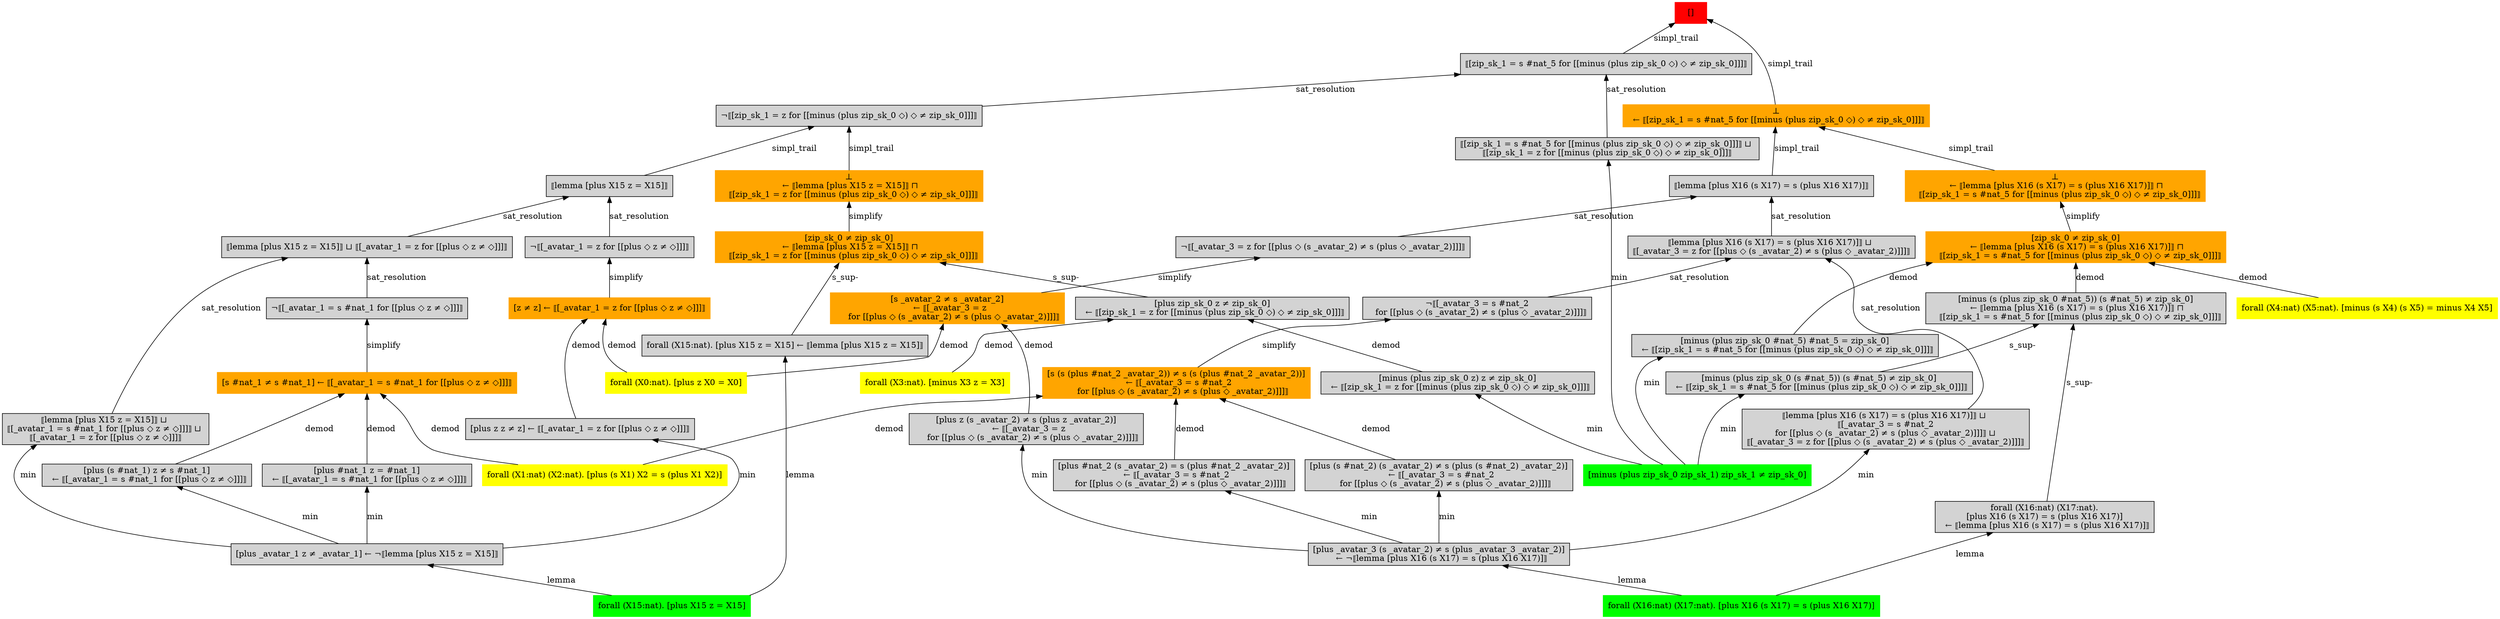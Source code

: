 digraph "unsat_graph" {
  vertex_0 [color=red, label="[]", shape=box, style=filled];
  vertex_0 -> vertex_1 [label="simpl_trail", dir="back"];
  vertex_1 [shape=box, label="⟦[zip_sk_1 = s #nat_5 for [[minus (plus zip_sk_0 ◇) ◇ ≠ zip_sk_0]]]⟧", style=filled];
  vertex_1 -> vertex_2 [label="sat_resolution", dir="back"];
  vertex_2 [shape=box, label="¬⟦[zip_sk_1 = z for [[minus (plus zip_sk_0 ◇) ◇ ≠ zip_sk_0]]]⟧", style=filled];
  vertex_2 -> vertex_3 [label="simpl_trail", dir="back"];
  vertex_3 [shape=box, label="⟦lemma [plus X15 z = X15]⟧", style=filled];
  vertex_3 -> vertex_4 [label="sat_resolution", dir="back"];
  vertex_4 [shape=box, label="¬⟦[_avatar_1 = z for [[plus ◇ z ≠ ◇]]]⟧", style=filled];
  vertex_4 -> vertex_5 [label="simplify", dir="back"];
  vertex_5 [color=orange, shape=box, label="[z ≠ z] ← ⟦[_avatar_1 = z for [[plus ◇ z ≠ ◇]]]⟧", style=filled];
  vertex_5 -> vertex_6 [label="demod", dir="back"];
  vertex_6 [color=yellow, shape=box, label="forall (X0:nat). [plus z X0 = X0]", style=filled];
  vertex_5 -> vertex_7 [label="demod", dir="back"];
  vertex_7 [shape=box, label="[plus z z ≠ z] ← ⟦[_avatar_1 = z for [[plus ◇ z ≠ ◇]]]⟧", style=filled];
  vertex_7 -> vertex_8 [label="min", dir="back"];
  vertex_8 [shape=box, label="[plus _avatar_1 z ≠ _avatar_1] ← ¬⟦lemma [plus X15 z = X15]⟧", style=filled];
  vertex_8 -> vertex_9 [label="lemma", dir="back"];
  vertex_9 [color=green, shape=box, label="forall (X15:nat). [plus X15 z = X15]", style=filled];
  vertex_3 -> vertex_10 [label="sat_resolution", dir="back"];
  vertex_10 [shape=box, label="⟦lemma [plus X15 z = X15]⟧ ⊔ ⟦[_avatar_1 = z for [[plus ◇ z ≠ ◇]]]⟧", style=filled];
  vertex_10 -> vertex_11 [label="sat_resolution", dir="back"];
  vertex_11 [shape=box, label="¬⟦[_avatar_1 = s #nat_1 for [[plus ◇ z ≠ ◇]]]⟧", style=filled];
  vertex_11 -> vertex_12 [label="simplify", dir="back"];
  vertex_12 [color=orange, shape=box, label="[s #nat_1 ≠ s #nat_1] ← ⟦[_avatar_1 = s #nat_1 for [[plus ◇ z ≠ ◇]]]⟧", style=filled];
  vertex_12 -> vertex_13 [label="demod", dir="back"];
  vertex_13 [color=yellow, shape=box, label="forall (X1:nat) (X2:nat). [plus (s X1) X2 = s (plus X1 X2)]", style=filled];
  vertex_12 -> vertex_14 [label="demod", dir="back"];
  vertex_14 [shape=box, label="[plus #nat_1 z = #nat_1]
  ← ⟦[_avatar_1 = s #nat_1 for [[plus ◇ z ≠ ◇]]]⟧", style=filled];
  vertex_14 -> vertex_8 [label="min", dir="back"];
  vertex_12 -> vertex_15 [label="demod", dir="back"];
  vertex_15 [shape=box, label="[plus (s #nat_1) z ≠ s #nat_1]
  ← ⟦[_avatar_1 = s #nat_1 for [[plus ◇ z ≠ ◇]]]⟧", style=filled];
  vertex_15 -> vertex_8 [label="min", dir="back"];
  vertex_10 -> vertex_16 [label="sat_resolution", dir="back"];
  vertex_16 [shape=box, label="⟦lemma [plus X15 z = X15]⟧ ⊔ 
⟦[_avatar_1 = s #nat_1 for [[plus ◇ z ≠ ◇]]]⟧ ⊔ 
⟦[_avatar_1 = z for [[plus ◇ z ≠ ◇]]]⟧", style=filled];
  vertex_16 -> vertex_8 [label="min", dir="back"];
  vertex_2 -> vertex_17 [label="simpl_trail", dir="back"];
  vertex_17 [color=orange, shape=box, label="⊥
  ← ⟦lemma [plus X15 z = X15]⟧ ⊓ 
    ⟦[zip_sk_1 = z for [[minus (plus zip_sk_0 ◇) ◇ ≠ zip_sk_0]]]⟧", style=filled];
  vertex_17 -> vertex_18 [label="simplify", dir="back"];
  vertex_18 [color=orange, shape=box, label="[zip_sk_0 ≠ zip_sk_0]
  ← ⟦lemma [plus X15 z = X15]⟧ ⊓ 
    ⟦[zip_sk_1 = z for [[minus (plus zip_sk_0 ◇) ◇ ≠ zip_sk_0]]]⟧", style=filled];
  vertex_18 -> vertex_19 [label="s_sup-", dir="back"];
  vertex_19 [shape=box, label="[plus zip_sk_0 z ≠ zip_sk_0]
  ← ⟦[zip_sk_1 = z for [[minus (plus zip_sk_0 ◇) ◇ ≠ zip_sk_0]]]⟧", style=filled];
  vertex_19 -> vertex_20 [label="demod", dir="back"];
  vertex_20 [color=yellow, shape=box, label="forall (X3:nat). [minus X3 z = X3]", style=filled];
  vertex_19 -> vertex_21 [label="demod", dir="back"];
  vertex_21 [shape=box, label="[minus (plus zip_sk_0 z) z ≠ zip_sk_0]
  ← ⟦[zip_sk_1 = z for [[minus (plus zip_sk_0 ◇) ◇ ≠ zip_sk_0]]]⟧", style=filled];
  vertex_21 -> vertex_22 [label="min", dir="back"];
  vertex_22 [color=green, shape=box, label="[minus (plus zip_sk_0 zip_sk_1) zip_sk_1 ≠ zip_sk_0]", style=filled];
  vertex_18 -> vertex_23 [label="s_sup-", dir="back"];
  vertex_23 [shape=box, label="forall (X15:nat). [plus X15 z = X15] ← ⟦lemma [plus X15 z = X15]⟧", style=filled];
  vertex_23 -> vertex_9 [label="lemma", dir="back"];
  vertex_1 -> vertex_24 [label="sat_resolution", dir="back"];
  vertex_24 [shape=box, label="⟦[zip_sk_1 = s #nat_5 for [[minus (plus zip_sk_0 ◇) ◇ ≠ zip_sk_0]]]⟧ ⊔ 
⟦[zip_sk_1 = z for [[minus (plus zip_sk_0 ◇) ◇ ≠ zip_sk_0]]]⟧", style=filled];
  vertex_24 -> vertex_22 [label="min", dir="back"];
  vertex_0 -> vertex_25 [label="simpl_trail", dir="back"];
  vertex_25 [color=orange, shape=box, label="⊥
  ← ⟦[zip_sk_1 = s #nat_5 for [[minus (plus zip_sk_0 ◇) ◇ ≠ zip_sk_0]]]⟧", style=filled];
  vertex_25 -> vertex_26 [label="simpl_trail", dir="back"];
  vertex_26 [shape=box, label="⟦lemma [plus X16 (s X17) = s (plus X16 X17)]⟧", style=filled];
  vertex_26 -> vertex_27 [label="sat_resolution", dir="back"];
  vertex_27 [shape=box, label="¬⟦[_avatar_3 = z for [[plus ◇ (s _avatar_2) ≠ s (plus ◇ _avatar_2)]]]⟧", style=filled];
  vertex_27 -> vertex_28 [label="simplify", dir="back"];
  vertex_28 [color=orange, shape=box, label="[s _avatar_2 ≠ s _avatar_2]
  ← ⟦[_avatar_3 = z
     for [[plus ◇ (s _avatar_2) ≠ s (plus ◇ _avatar_2)]]]⟧", style=filled];
  vertex_28 -> vertex_6 [label="demod", dir="back"];
  vertex_28 -> vertex_29 [label="demod", dir="back"];
  vertex_29 [shape=box, label="[plus z (s _avatar_2) ≠ s (plus z _avatar_2)]
  ← ⟦[_avatar_3 = z
     for [[plus ◇ (s _avatar_2) ≠ s (plus ◇ _avatar_2)]]]⟧", style=filled];
  vertex_29 -> vertex_30 [label="min", dir="back"];
  vertex_30 [shape=box, label="[plus _avatar_3 (s _avatar_2) ≠ s (plus _avatar_3 _avatar_2)]
  ← ¬⟦lemma [plus X16 (s X17) = s (plus X16 X17)]⟧", style=filled];
  vertex_30 -> vertex_31 [label="lemma", dir="back"];
  vertex_31 [color=green, shape=box, label="forall (X16:nat) (X17:nat). [plus X16 (s X17) = s (plus X16 X17)]", style=filled];
  vertex_26 -> vertex_32 [label="sat_resolution", dir="back"];
  vertex_32 [shape=box, label="⟦lemma [plus X16 (s X17) = s (plus X16 X17)]⟧ ⊔ 
⟦[_avatar_3 = z for [[plus ◇ (s _avatar_2) ≠ s (plus ◇ _avatar_2)]]]⟧", style=filled];
  vertex_32 -> vertex_33 [label="sat_resolution", dir="back"];
  vertex_33 [shape=box, label="¬⟦[_avatar_3 = s #nat_2
   for [[plus ◇ (s _avatar_2) ≠ s (plus ◇ _avatar_2)]]]⟧", style=filled];
  vertex_33 -> vertex_34 [label="simplify", dir="back"];
  vertex_34 [color=orange, shape=box, label="[s (s (plus #nat_2 _avatar_2)) ≠ s (s (plus #nat_2 _avatar_2))]
  ← ⟦[_avatar_3 = s #nat_2
     for [[plus ◇ (s _avatar_2) ≠ s (plus ◇ _avatar_2)]]]⟧", style=filled];
  vertex_34 -> vertex_13 [label="demod", dir="back"];
  vertex_34 -> vertex_35 [label="demod", dir="back"];
  vertex_35 [shape=box, label="[plus #nat_2 (s _avatar_2) = s (plus #nat_2 _avatar_2)]
  ← ⟦[_avatar_3 = s #nat_2
     for [[plus ◇ (s _avatar_2) ≠ s (plus ◇ _avatar_2)]]]⟧", style=filled];
  vertex_35 -> vertex_30 [label="min", dir="back"];
  vertex_34 -> vertex_36 [label="demod", dir="back"];
  vertex_36 [shape=box, label="[plus (s #nat_2) (s _avatar_2) ≠ s (plus (s #nat_2) _avatar_2)]
  ← ⟦[_avatar_3 = s #nat_2
     for [[plus ◇ (s _avatar_2) ≠ s (plus ◇ _avatar_2)]]]⟧", style=filled];
  vertex_36 -> vertex_30 [label="min", dir="back"];
  vertex_32 -> vertex_37 [label="sat_resolution", dir="back"];
  vertex_37 [shape=box, label="⟦lemma [plus X16 (s X17) = s (plus X16 X17)]⟧ ⊔ 
⟦[_avatar_3 = s #nat_2
 for [[plus ◇ (s _avatar_2) ≠ s (plus ◇ _avatar_2)]]]⟧ ⊔ 
⟦[_avatar_3 = z for [[plus ◇ (s _avatar_2) ≠ s (plus ◇ _avatar_2)]]]⟧", style=filled];
  vertex_37 -> vertex_30 [label="min", dir="back"];
  vertex_25 -> vertex_38 [label="simpl_trail", dir="back"];
  vertex_38 [color=orange, shape=box, label="⊥
  ← ⟦lemma [plus X16 (s X17) = s (plus X16 X17)]⟧ ⊓ 
    ⟦[zip_sk_1 = s #nat_5 for [[minus (plus zip_sk_0 ◇) ◇ ≠ zip_sk_0]]]⟧", style=filled];
  vertex_38 -> vertex_39 [label="simplify", dir="back"];
  vertex_39 [color=orange, shape=box, label="[zip_sk_0 ≠ zip_sk_0]
  ← ⟦lemma [plus X16 (s X17) = s (plus X16 X17)]⟧ ⊓ 
    ⟦[zip_sk_1 = s #nat_5 for [[minus (plus zip_sk_0 ◇) ◇ ≠ zip_sk_0]]]⟧", style=filled];
  vertex_39 -> vertex_40 [label="demod", dir="back"];
  vertex_40 [color=yellow, shape=box, label="forall (X4:nat) (X5:nat). [minus (s X4) (s X5) = minus X4 X5]", style=filled];
  vertex_39 -> vertex_41 [label="demod", dir="back"];
  vertex_41 [shape=box, label="[minus (plus zip_sk_0 #nat_5) #nat_5 = zip_sk_0]
  ← ⟦[zip_sk_1 = s #nat_5 for [[minus (plus zip_sk_0 ◇) ◇ ≠ zip_sk_0]]]⟧", style=filled];
  vertex_41 -> vertex_22 [label="min", dir="back"];
  vertex_39 -> vertex_42 [label="demod", dir="back"];
  vertex_42 [shape=box, label="[minus (s (plus zip_sk_0 #nat_5)) (s #nat_5) ≠ zip_sk_0]
  ← ⟦lemma [plus X16 (s X17) = s (plus X16 X17)]⟧ ⊓ 
    ⟦[zip_sk_1 = s #nat_5 for [[minus (plus zip_sk_0 ◇) ◇ ≠ zip_sk_0]]]⟧", style=filled];
  vertex_42 -> vertex_43 [label="s_sup-", dir="back"];
  vertex_43 [shape=box, label="[minus (plus zip_sk_0 (s #nat_5)) (s #nat_5) ≠ zip_sk_0]
  ← ⟦[zip_sk_1 = s #nat_5 for [[minus (plus zip_sk_0 ◇) ◇ ≠ zip_sk_0]]]⟧", style=filled];
  vertex_43 -> vertex_22 [label="min", dir="back"];
  vertex_42 -> vertex_44 [label="s_sup-", dir="back"];
  vertex_44 [shape=box, label="forall (X16:nat) (X17:nat).
[plus X16 (s X17) = s (plus X16 X17)]
  ← ⟦lemma [plus X16 (s X17) = s (plus X16 X17)]⟧", style=filled];
  vertex_44 -> vertex_31 [label="lemma", dir="back"];
  }


